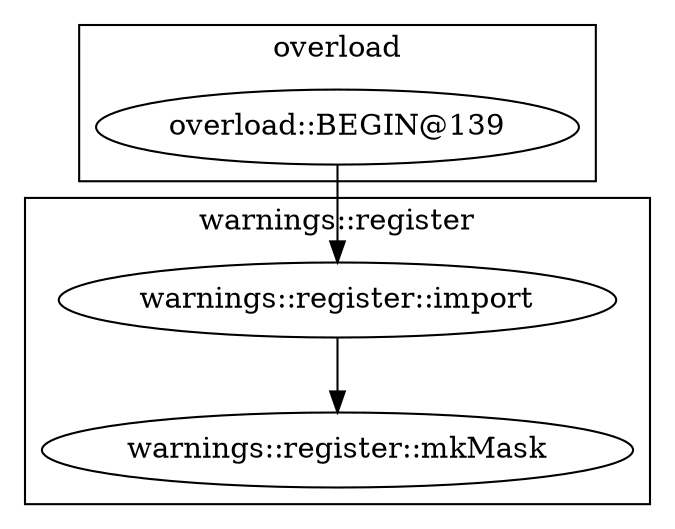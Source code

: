 digraph {
graph [overlap=false]
subgraph cluster_warnings_register {
	label="warnings::register";
	"warnings::register::mkMask";
	"warnings::register::import";
}
subgraph cluster_overload {
	label="overload";
	"overload::BEGIN@139";
}
"warnings::register::import" -> "warnings::register::mkMask";
"overload::BEGIN@139" -> "warnings::register::import";
}
